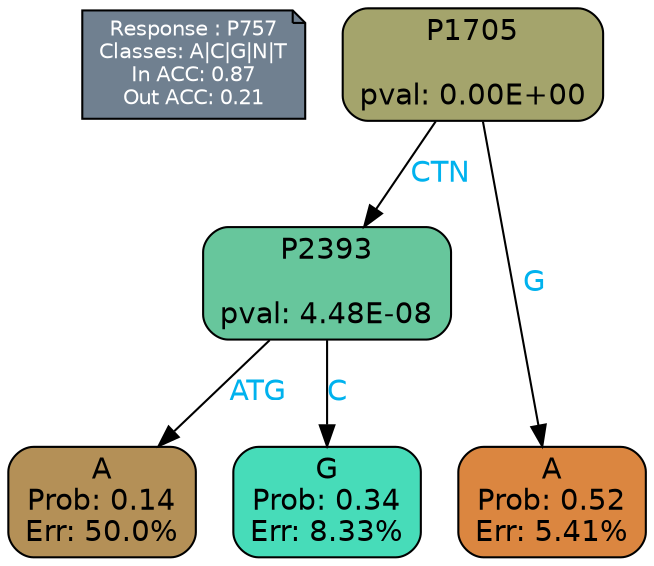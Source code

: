 digraph Tree {
node [shape=box, style="filled, rounded", color="black", fontname=helvetica] ;
graph [ranksep=equally, splines=polylines, bgcolor=transparent, dpi=600] ;
edge [fontname=helvetica] ;
LEGEND [label="Response : P757
Classes: A|C|G|N|T
In ACC: 0.87
Out ACC: 0.21
",shape=note,align=left,style=filled,fillcolor="slategray",fontcolor="white",fontsize=10];1 [label="P1705

pval: 0.00E+00", fillcolor="#a4a46c"] ;
2 [label="P2393

pval: 4.48E-08", fillcolor="#67c69c"] ;
3 [label="A
Prob: 0.14
Err: 50.0%", fillcolor="#b49057"] ;
4 [label="G
Prob: 0.34
Err: 8.33%", fillcolor="#47dcb9"] ;
5 [label="A
Prob: 0.52
Err: 5.41%", fillcolor="#db8640"] ;
1 -> 2 [label="CTN",fontcolor=deepskyblue2] ;
1 -> 5 [label="G",fontcolor=deepskyblue2] ;
2 -> 3 [label="ATG",fontcolor=deepskyblue2] ;
2 -> 4 [label="C",fontcolor=deepskyblue2] ;
{rank = same; 3;4;5;}{rank = same; LEGEND;1;}}